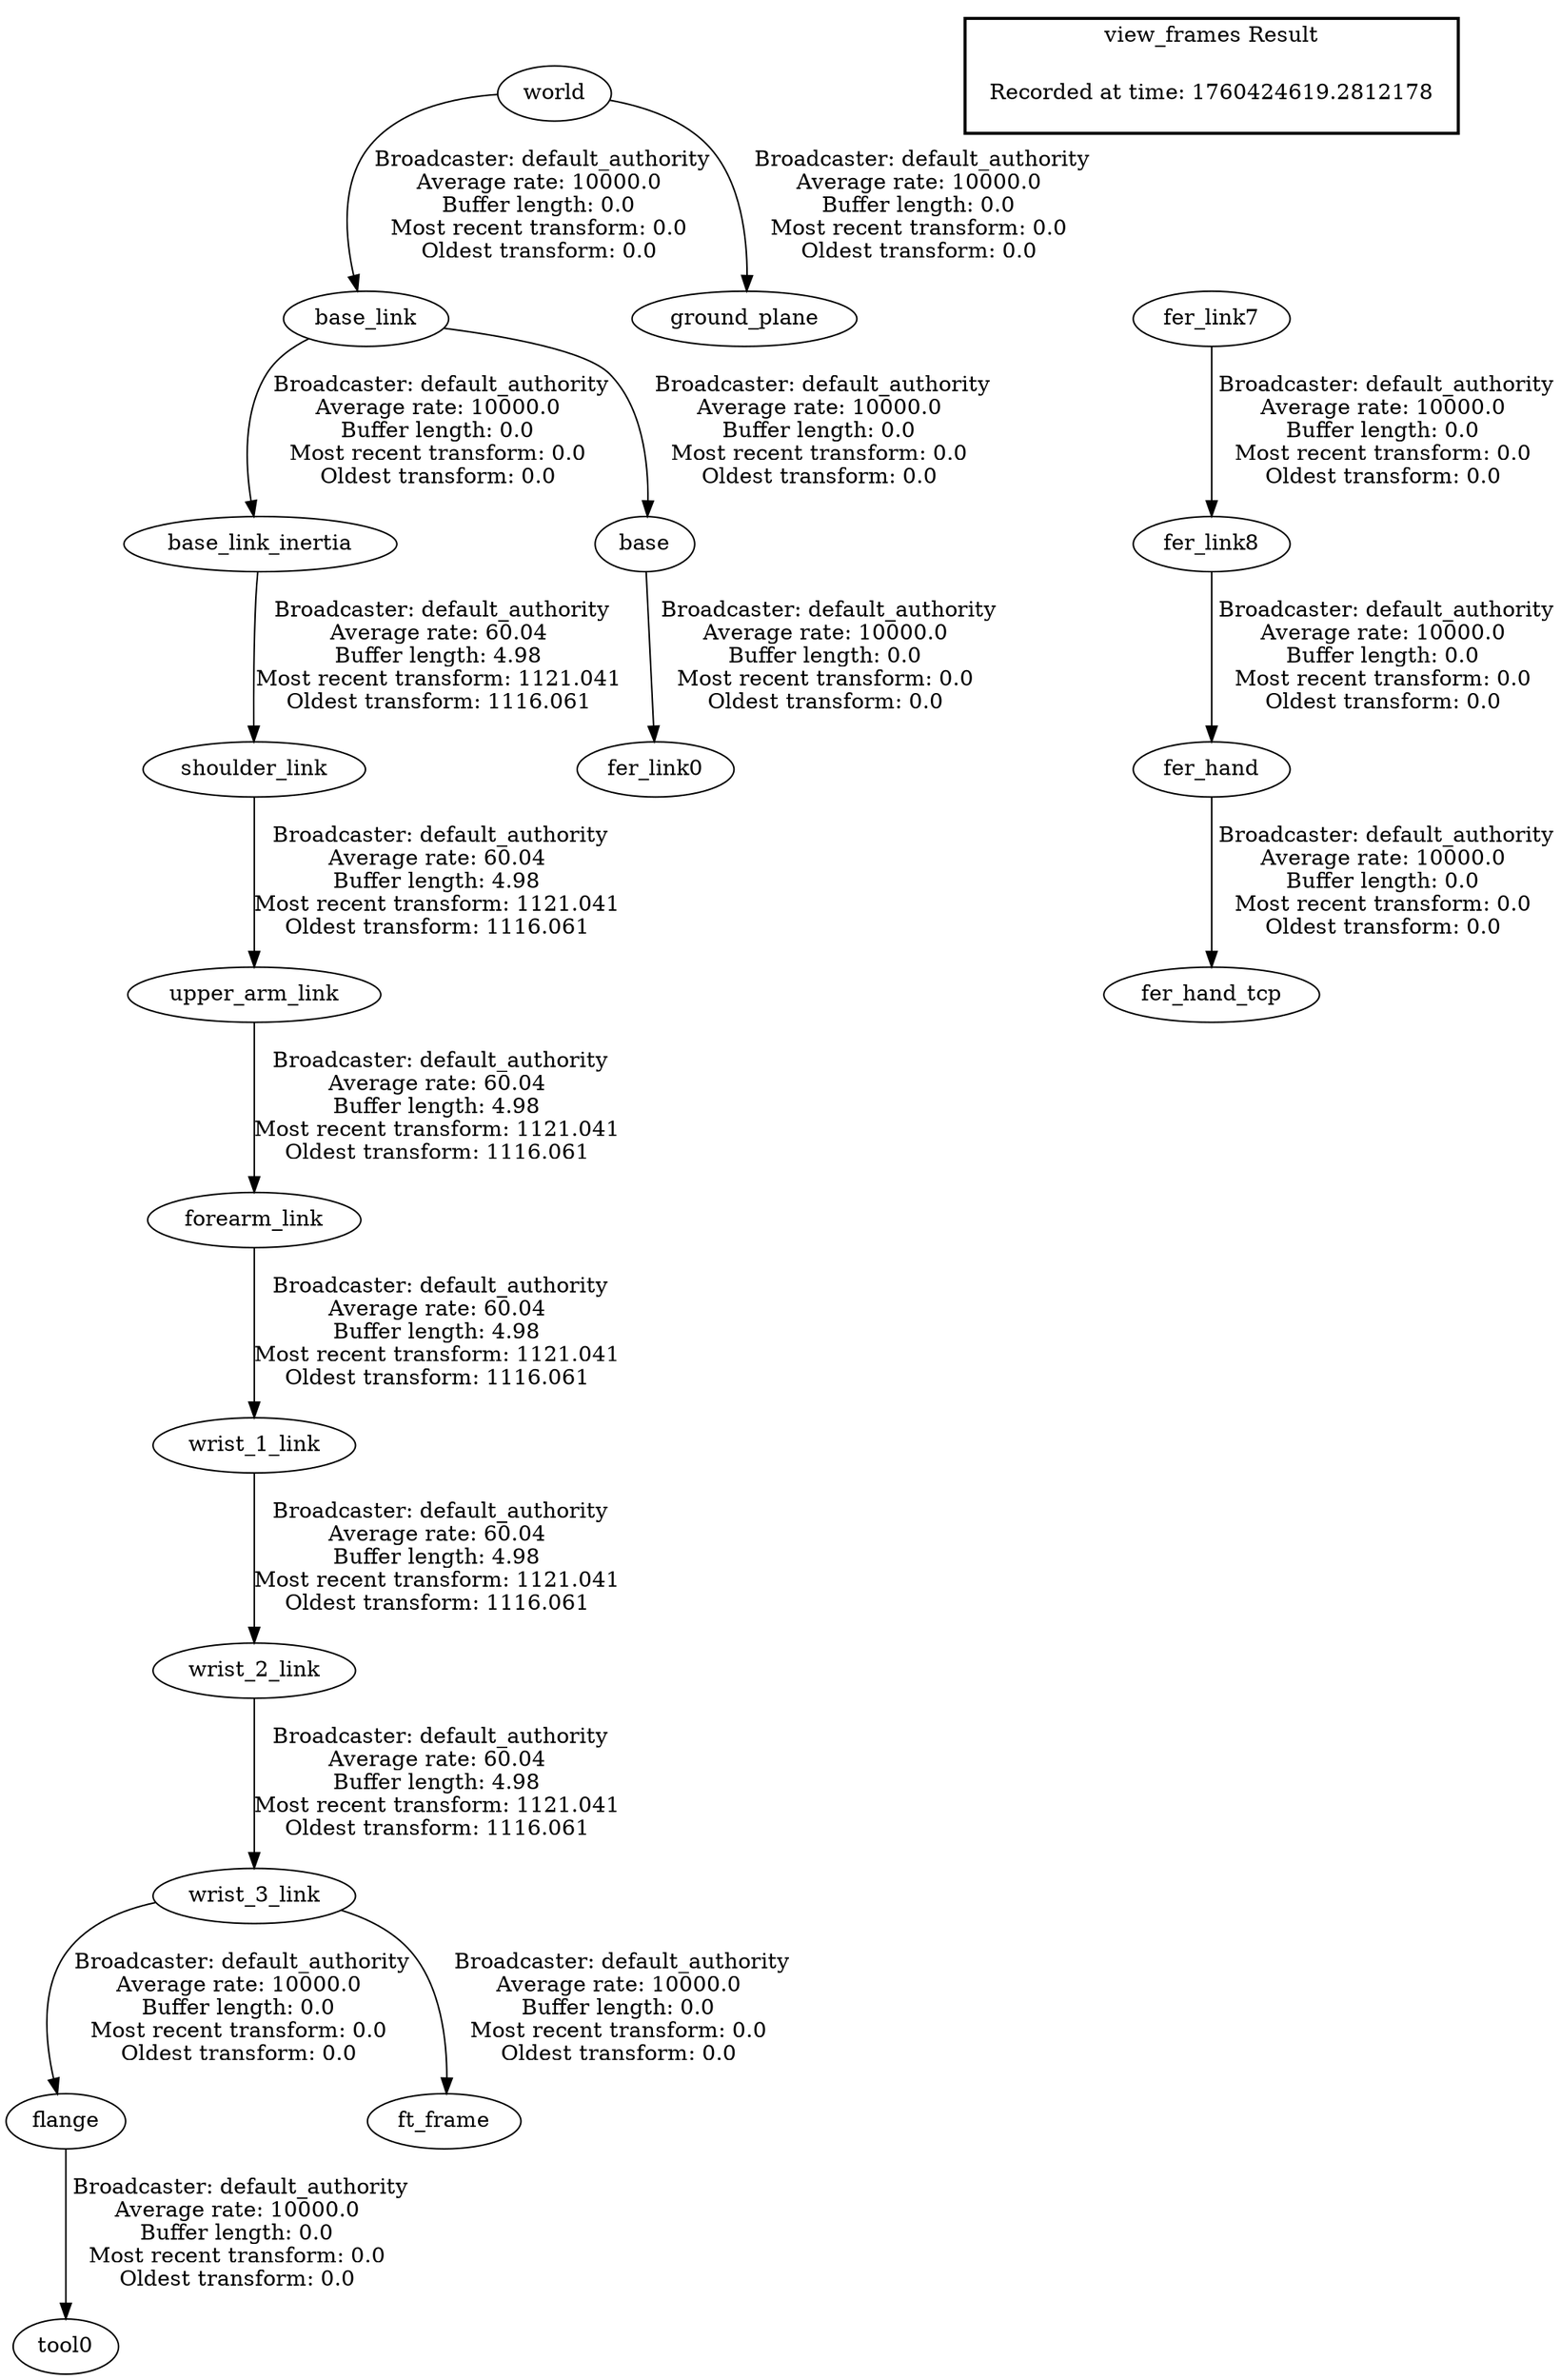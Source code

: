 digraph G {
"upper_arm_link" -> "forearm_link"[label=" Broadcaster: default_authority\nAverage rate: 60.04\nBuffer length: 4.98\nMost recent transform: 1121.041\nOldest transform: 1116.061\n"];
"shoulder_link" -> "upper_arm_link"[label=" Broadcaster: default_authority\nAverage rate: 60.04\nBuffer length: 4.98\nMost recent transform: 1121.041\nOldest transform: 1116.061\n"];
"base_link_inertia" -> "shoulder_link"[label=" Broadcaster: default_authority\nAverage rate: 60.04\nBuffer length: 4.98\nMost recent transform: 1121.041\nOldest transform: 1116.061\n"];
"base_link" -> "base_link_inertia"[label=" Broadcaster: default_authority\nAverage rate: 10000.0\nBuffer length: 0.0\nMost recent transform: 0.0\nOldest transform: 0.0\n"];
"forearm_link" -> "wrist_1_link"[label=" Broadcaster: default_authority\nAverage rate: 60.04\nBuffer length: 4.98\nMost recent transform: 1121.041\nOldest transform: 1116.061\n"];
"wrist_1_link" -> "wrist_2_link"[label=" Broadcaster: default_authority\nAverage rate: 60.04\nBuffer length: 4.98\nMost recent transform: 1121.041\nOldest transform: 1116.061\n"];
"wrist_2_link" -> "wrist_3_link"[label=" Broadcaster: default_authority\nAverage rate: 60.04\nBuffer length: 4.98\nMost recent transform: 1121.041\nOldest transform: 1116.061\n"];
"world" -> "base_link"[label=" Broadcaster: default_authority\nAverage rate: 10000.0\nBuffer length: 0.0\nMost recent transform: 0.0\nOldest transform: 0.0\n"];
"base_link" -> "base"[label=" Broadcaster: default_authority\nAverage rate: 10000.0\nBuffer length: 0.0\nMost recent transform: 0.0\nOldest transform: 0.0\n"];
"flange" -> "tool0"[label=" Broadcaster: default_authority\nAverage rate: 10000.0\nBuffer length: 0.0\nMost recent transform: 0.0\nOldest transform: 0.0\n"];
"wrist_3_link" -> "flange"[label=" Broadcaster: default_authority\nAverage rate: 10000.0\nBuffer length: 0.0\nMost recent transform: 0.0\nOldest transform: 0.0\n"];
"world" -> "ground_plane"[label=" Broadcaster: default_authority\nAverage rate: 10000.0\nBuffer length: 0.0\nMost recent transform: 0.0\nOldest transform: 0.0\n"];
"wrist_3_link" -> "ft_frame"[label=" Broadcaster: default_authority\nAverage rate: 10000.0\nBuffer length: 0.0\nMost recent transform: 0.0\nOldest transform: 0.0\n"];
"base" -> "fer_link0"[label=" Broadcaster: default_authority\nAverage rate: 10000.0\nBuffer length: 0.0\nMost recent transform: 0.0\nOldest transform: 0.0\n"];
"fer_link8" -> "fer_hand"[label=" Broadcaster: default_authority\nAverage rate: 10000.0\nBuffer length: 0.0\nMost recent transform: 0.0\nOldest transform: 0.0\n"];
"fer_link7" -> "fer_link8"[label=" Broadcaster: default_authority\nAverage rate: 10000.0\nBuffer length: 0.0\nMost recent transform: 0.0\nOldest transform: 0.0\n"];
"fer_hand" -> "fer_hand_tcp"[label=" Broadcaster: default_authority\nAverage rate: 10000.0\nBuffer length: 0.0\nMost recent transform: 0.0\nOldest transform: 0.0\n"];
edge [style=invis];
 subgraph cluster_legend { style=bold; color=black; label ="view_frames Result";
"Recorded at time: 1760424619.2812178"[ shape=plaintext ] ;
}->"fer_link7";
}